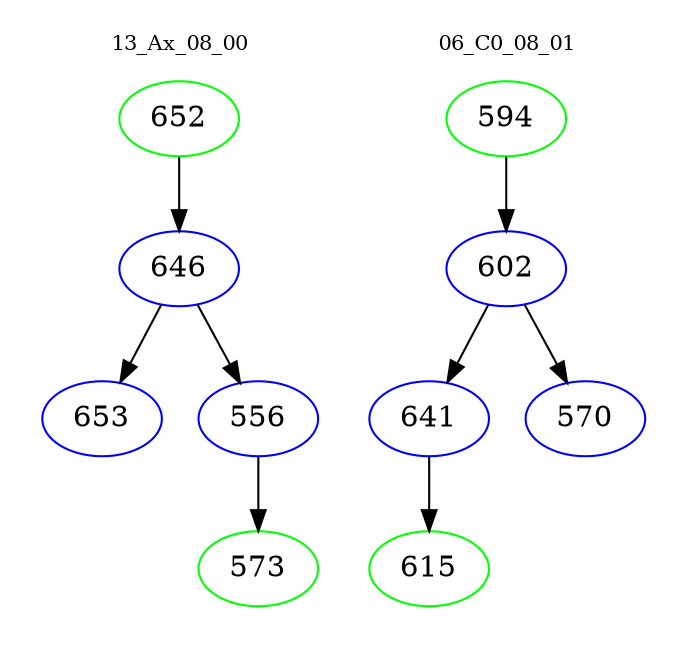 digraph{
subgraph cluster_0 {
color = white
label = "13_Ax_08_00";
fontsize=10;
T0_652 [label="652", color="green"]
T0_652 -> T0_646 [color="black"]
T0_646 [label="646", color="blue"]
T0_646 -> T0_653 [color="black"]
T0_653 [label="653", color="blue"]
T0_646 -> T0_556 [color="black"]
T0_556 [label="556", color="blue"]
T0_556 -> T0_573 [color="black"]
T0_573 [label="573", color="green"]
}
subgraph cluster_1 {
color = white
label = "06_C0_08_01";
fontsize=10;
T1_594 [label="594", color="green"]
T1_594 -> T1_602 [color="black"]
T1_602 [label="602", color="blue"]
T1_602 -> T1_641 [color="black"]
T1_641 [label="641", color="blue"]
T1_641 -> T1_615 [color="black"]
T1_615 [label="615", color="green"]
T1_602 -> T1_570 [color="black"]
T1_570 [label="570", color="blue"]
}
}
